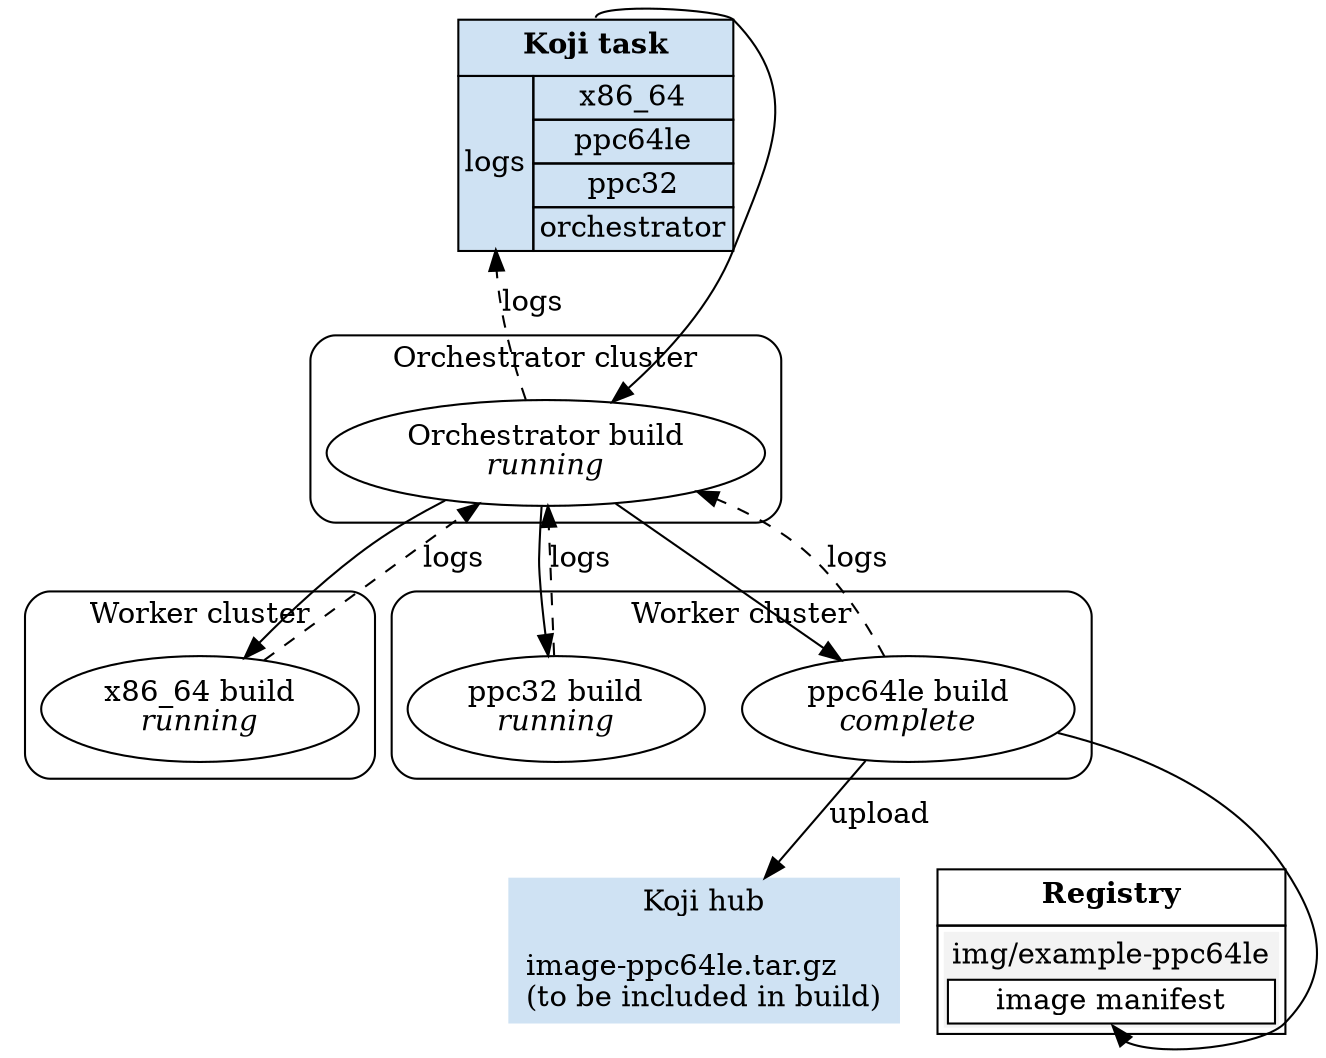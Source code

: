 digraph G {
    koji_task [shape=none, margin=0, label=<
               <TABLE BGCOLOR="#cfe2f3" BORDER="0" CELLSPACING="0" CELLBORDER="1">
                 <TR><TD PORT="main" COLSPAN="2" CELLPADDING="5"><B>Koji task</B></TD></TR>
                 <TR><TD PORT="logs" BORDER="1" ROWSPAN="4">logs</TD><TD>x86_64</TD></TR>
                 <TR><TD PORT="ppc64le">ppc64le</TD></TR>
                 <TR><TD>ppc32</TD></TR>
                 <TR><TD>orchestrator</TD></TR>
               </TABLE>>];

    koji_hub [shape=box, style=filled, color="#cfe2f3",
              label="Koji hub\n\nimage-ppc64le.tar.gz\l(to be included in build)"];

    registry [shape=none, margin=0, label=<
              <TABLE BORDER="0" CELLSPACING="0" CELLBORDER="1">
                <TR><TD CELLPADDING="5"><B>Registry</B></TD></TR>
                <TR><TD><TABLE BGCOLOR="#f3f3f3" BORDER="0" CELLSPACING="2" CELLBORDER="1">
                          <TR><TD BORDER="0">img/example-ppc64le</TD></TR>
                          <TR><TD BGCOLOR="#ffffff" PORT="ppc64le">image manifest</TD></TR>
                         </TABLE></TD></TR>
              </TABLE>>];

    subgraph cluster_orchestrator {
        style=rounded;
        label="Orchestrator cluster";
        orchestrator_build [label=<Orchestrator build<br/><i>running</i>>];
        orchestrator_build;
    }

    subgraph cluster_worker1 {
        style=rounded;
        label="Worker cluster";
        x86_64_build [label=<x86_64 build<br/><i>running</i>>];
    }

    subgraph cluster_worker2 {
        style=rounded;
        label="Worker cluster";

        ppc32_build [label=<ppc32 build<br/><i>running</i>>];

        ppc64le_build [label=<ppc64le build<br/><i>complete</i>>];
    }

    koji_task:main -> orchestrator_build;
    orchestrator_build -> koji_task:logs [style=dashed, label=logs];
    {x86_64_build, ppc64le_build, ppc32_build} ->
        orchestrator_build [style=dashed, label=logs];
    orchestrator_build -> {x86_64_build ppc64le_build ppc32_build};
    ppc64le_build -> koji_hub [label=upload];
    ppc64le_build -> registry:ppc64le;
}
